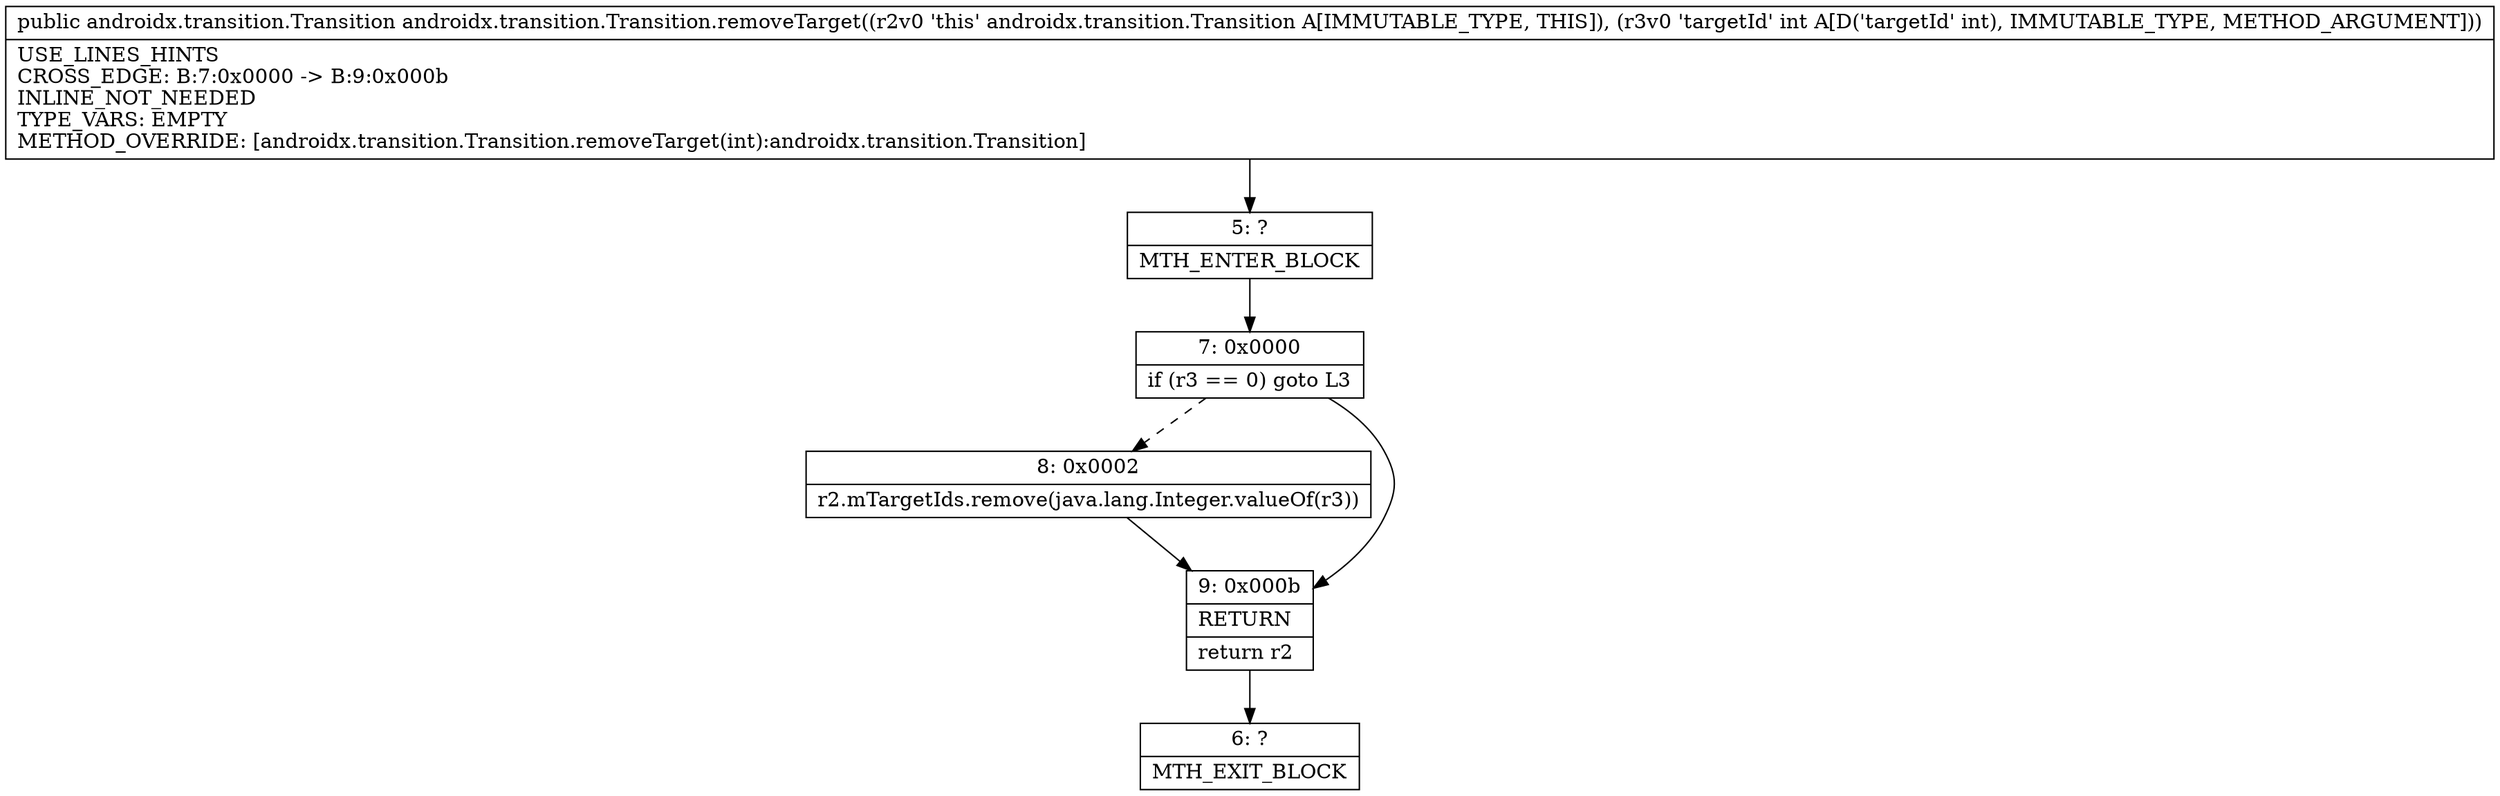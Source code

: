 digraph "CFG forandroidx.transition.Transition.removeTarget(I)Landroidx\/transition\/Transition;" {
Node_5 [shape=record,label="{5\:\ ?|MTH_ENTER_BLOCK\l}"];
Node_7 [shape=record,label="{7\:\ 0x0000|if (r3 == 0) goto L3\l}"];
Node_8 [shape=record,label="{8\:\ 0x0002|r2.mTargetIds.remove(java.lang.Integer.valueOf(r3))\l}"];
Node_9 [shape=record,label="{9\:\ 0x000b|RETURN\l|return r2\l}"];
Node_6 [shape=record,label="{6\:\ ?|MTH_EXIT_BLOCK\l}"];
MethodNode[shape=record,label="{public androidx.transition.Transition androidx.transition.Transition.removeTarget((r2v0 'this' androidx.transition.Transition A[IMMUTABLE_TYPE, THIS]), (r3v0 'targetId' int A[D('targetId' int), IMMUTABLE_TYPE, METHOD_ARGUMENT]))  | USE_LINES_HINTS\lCROSS_EDGE: B:7:0x0000 \-\> B:9:0x000b\lINLINE_NOT_NEEDED\lTYPE_VARS: EMPTY\lMETHOD_OVERRIDE: [androidx.transition.Transition.removeTarget(int):androidx.transition.Transition]\l}"];
MethodNode -> Node_5;Node_5 -> Node_7;
Node_7 -> Node_8[style=dashed];
Node_7 -> Node_9;
Node_8 -> Node_9;
Node_9 -> Node_6;
}

